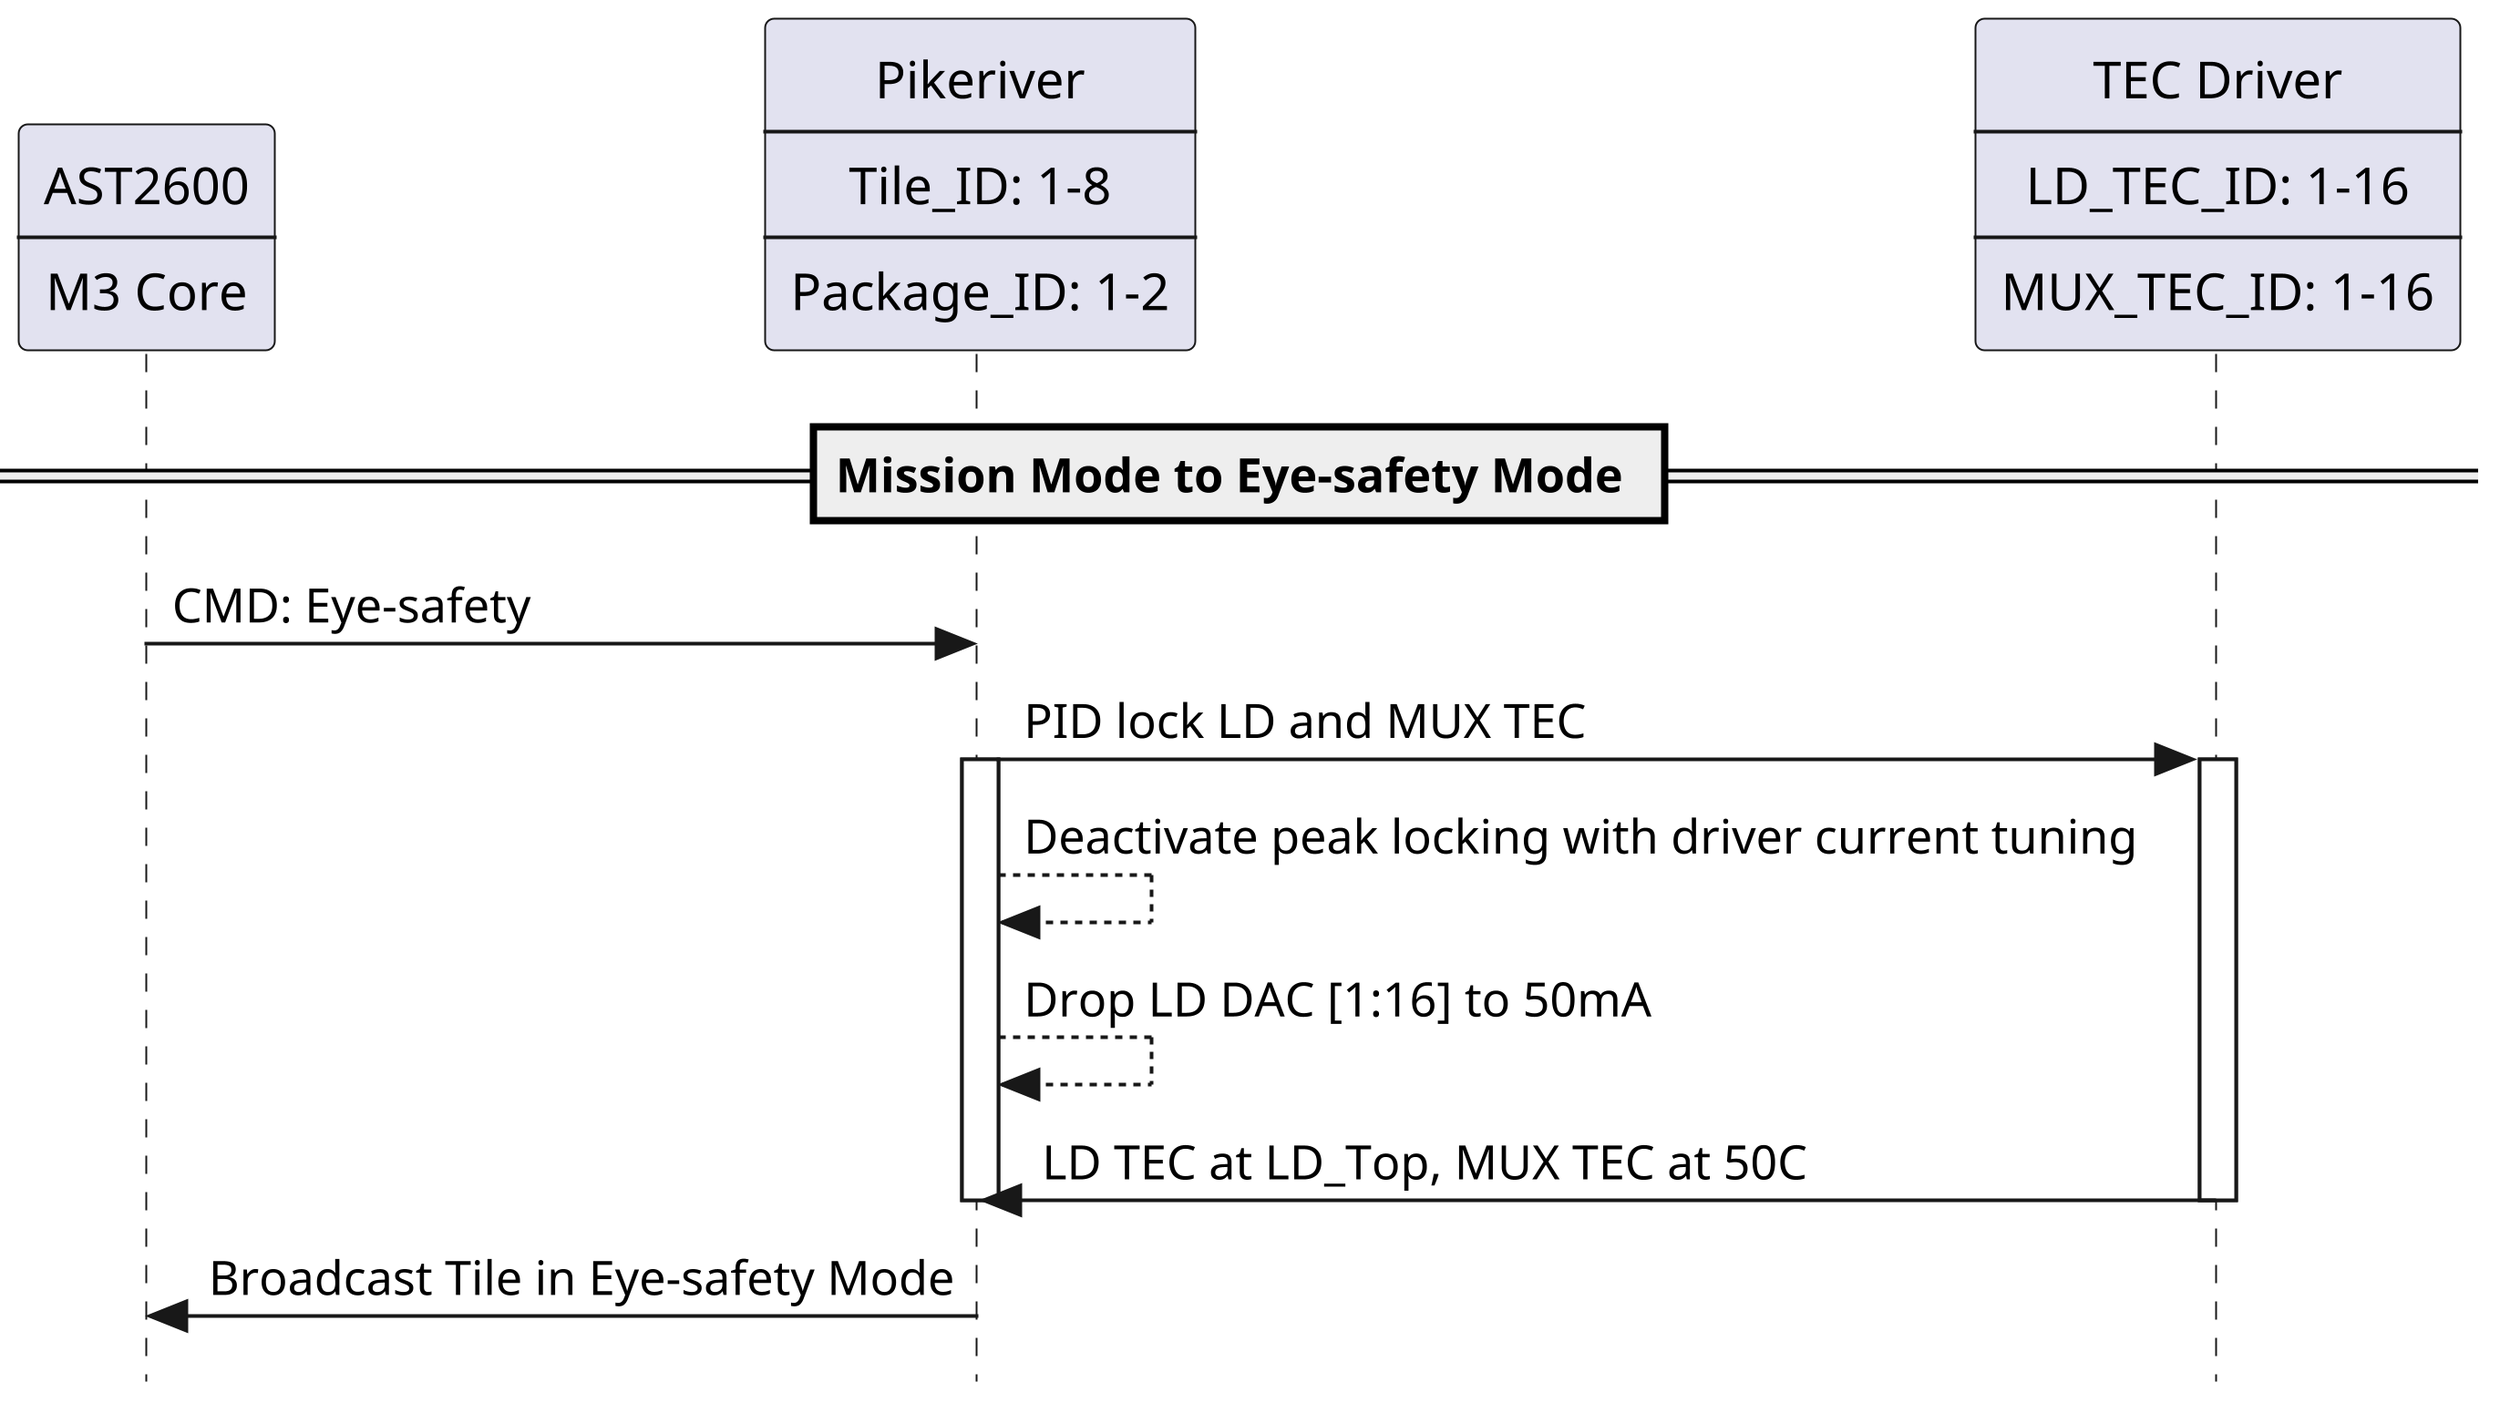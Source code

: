 @startuml
skinparam style strictuml
scale 20000*10000
participant SMC [
            AST2600
            ----
            M3 Core
]

participant PKR [
            Pikeriver
            ----
            Tile_ID: 1-8
            ----
            Package_ID: 1-2
]

participant TDRV [
            TEC Driver
            ----
            LD_TEC_ID: 1-16
            ----
            MUX_TEC_ID: 1-16
]

== Mission Mode to Eye-safety Mode ==

SMC -> PKR: CMD: Eye-safety

PKR -> TDRV: PID lock LD and MUX TEC
activate PKR
activate TDRV
PKR --> PKR:  Deactivate peak locking with driver current tuning

PKR --> PKR: Drop LD DAC [1:16] to 50mA
TDRV -> PKR: LD TEC at LD_Top, MUX TEC at 50C
deactivate TDRV
deactivate PKR

PKR -> SMC: Broadcast Tile in Eye-safety Mode

@enduml
